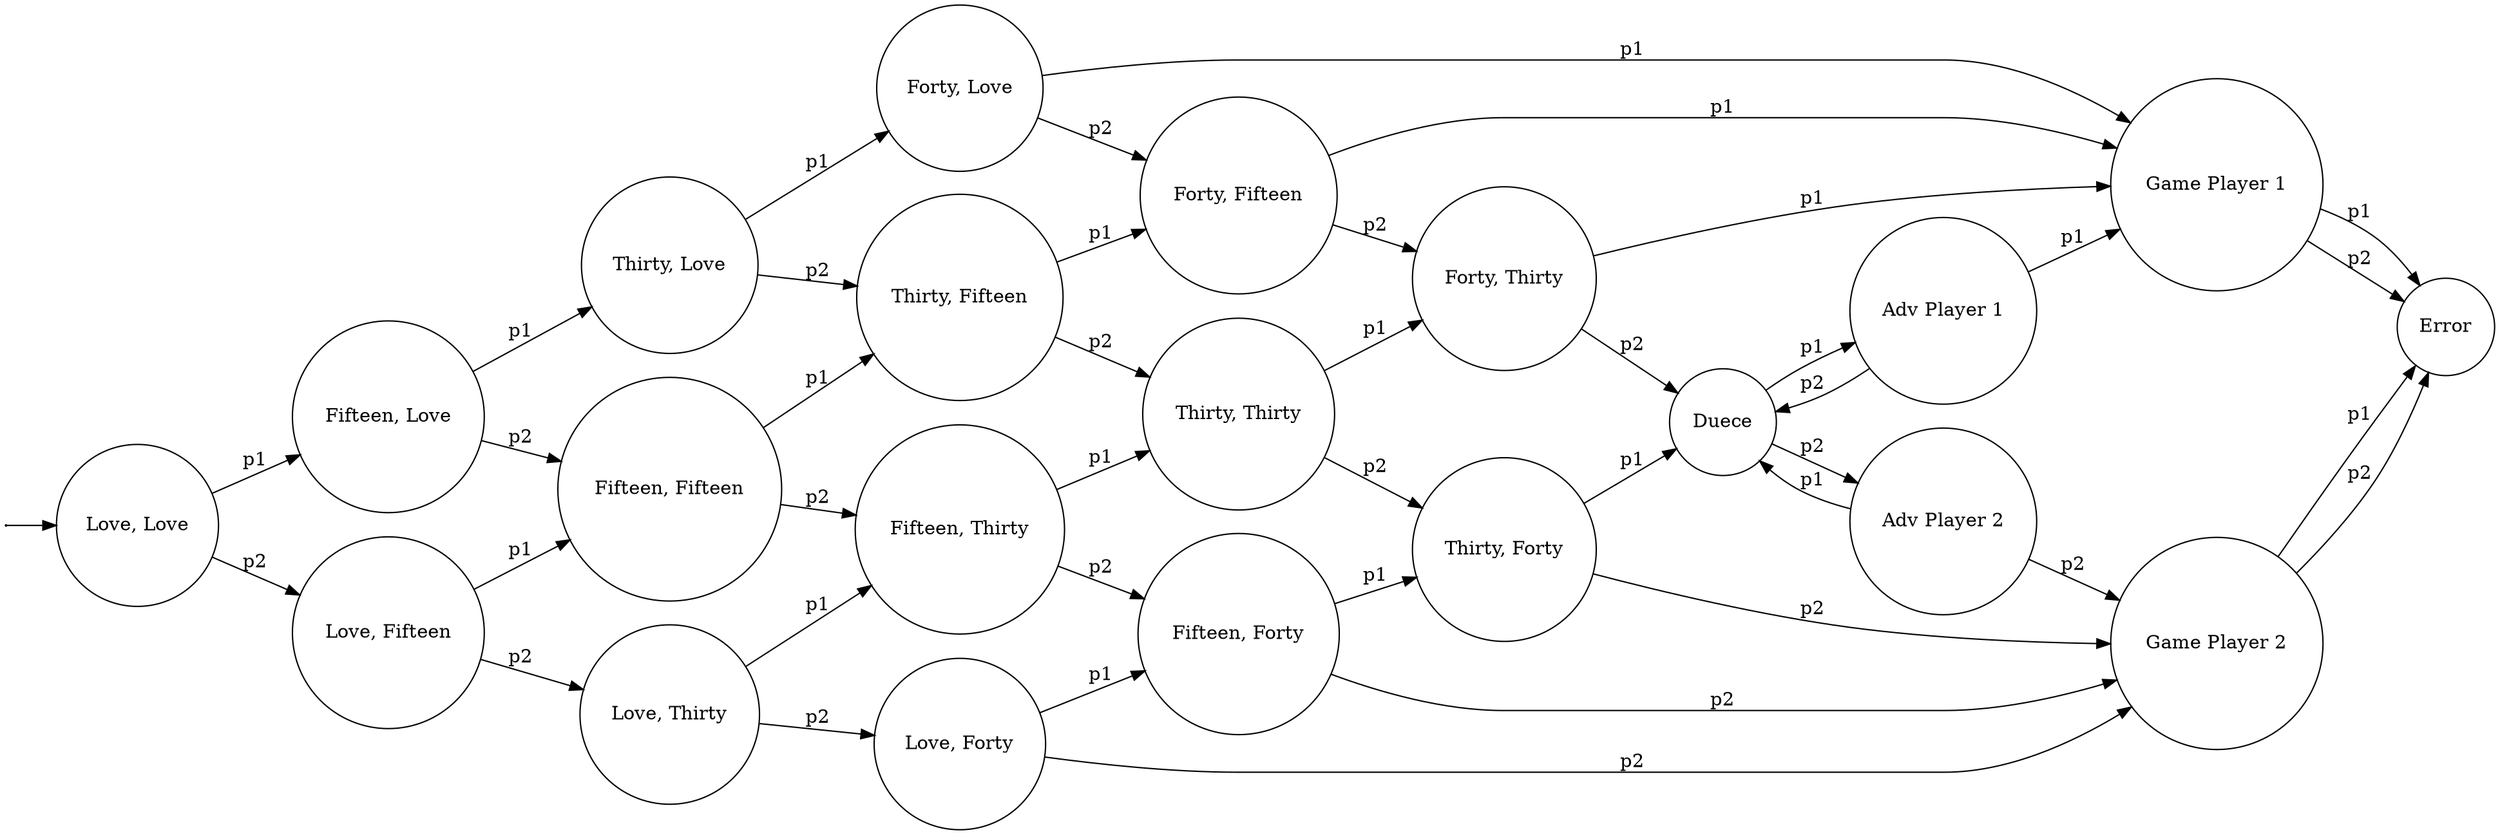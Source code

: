 # Tennis Kata: 20-state state machine
digraph Tennis {
    node [shape="circle"];
    rankdir=LR;

    Init[label="",width=0.01];
    LoveLove [label="Love, Love"];

    FifteenLove [label="Fifteen, Love"];
    LoveFifteen [label="Love, Fifteen"];
    FifteenFifteen [label="Fifteen, Fifteen"];

    ThirtyLove [label="Thirty, Love"];
    ThirtyFifteen [label="Thirty, Fifteen"];
    ThirtyThirty [label="Thirty, Thirty"];
    FifteenThirty [label="Fifteen, Thirty"];
    LoveThirty [label="Love, Thirty"];

    FortyLove [label="Forty, Love"];
    FortyFifteen [label="Forty, Fifteen"];
    FortyThirty [label="Forty, Thirty"];
    
    ThirtyForty [label="Thirty, Forty"];
    FifteenForty [label="Fifteen, Forty"];
    LoveForty [label="Love, Forty"];

    Duece [label="Duece"];
    AdvantagePlayer1 [label="Adv Player 1"];
    AdvantagePlayer2 [label="Adv Player 2"];

    GamePlayer1 [label="Game Player 1"];
    GamePlayer2 [label="Game Player 2"];
    Error [label="Error"];

    Init -> LoveLove;
    LoveLove -> FifteenLove [label="p1"];
    LoveLove -> LoveFifteen [label="p2"];

    FifteenLove -> ThirtyLove [label="p1"];
    FifteenLove -> FifteenFifteen [label="p2"];

    LoveFifteen -> FifteenFifteen [label="p1"];
    LoveFifteen -> LoveThirty [label="p2"];

    FifteenFifteen -> ThirtyFifteen [label="p1"];
    FifteenFifteen -> FifteenThirty [label="p2"];

    ThirtyLove -> FortyLove [label="p1"];
    ThirtyLove -> ThirtyFifteen [label="p2"];

    ThirtyFifteen -> FortyFifteen [label="p1"];
    ThirtyFifteen -> ThirtyThirty [label="p2"];

    ThirtyThirty -> FortyThirty [label="p1"];
    ThirtyThirty -> ThirtyForty [label="p2"];

    FifteenThirty -> ThirtyThirty [label="p1"];
    FifteenThirty -> FifteenForty [label="p2"];

    LoveThirty -> FifteenThirty [label="p1"];
    LoveThirty -> LoveForty [label="p2"];

    FortyLove -> GamePlayer1 [label="p1"];
    FortyLove -> FortyFifteen [label="p2"];

    FortyFifteen -> GamePlayer1 [label="p1"];
    FortyFifteen -> FortyThirty [label="p2"];

    FortyThirty -> GamePlayer1 [label="p1"];
    FortyThirty -> Duece [label="p2"];

    ThirtyForty -> Duece [label="p1"];
    ThirtyForty -> GamePlayer2 [label="p2"];

    FifteenForty -> ThirtyForty [label="p1"];
    FifteenForty -> GamePlayer2 [label="p2"];

    LoveForty -> FifteenForty [label="p1"];
    LoveForty -> GamePlayer2 [label="p2"];

    Duece -> AdvantagePlayer1 [label="p1"];
    Duece -> AdvantagePlayer2 [label="p2"];

    AdvantagePlayer1 -> GamePlayer1 [label="p1"];
    AdvantagePlayer1 -> Duece [label="p2"];

    AdvantagePlayer2 -> Duece [label="p1"];
    AdvantagePlayer2 -> GamePlayer2 [label="p2"];

    GamePlayer1 -> Error [label="p1"];
    GamePlayer1 -> Error [label="p2"];

    GamePlayer2 -> Error [label="p1"];
    GamePlayer2 -> Error [label="p2"];
}
